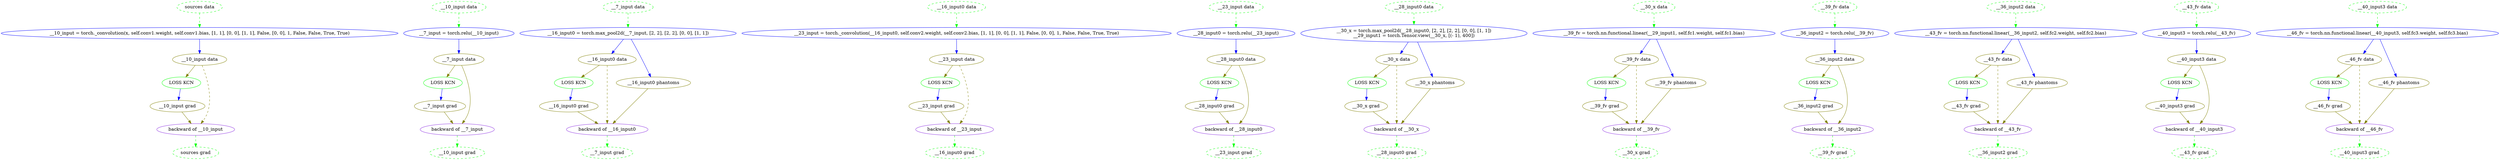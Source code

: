 // K_graph list : sequentialized fwd+bwd with Comp and Data nodes
digraph Simple_CNN_seq_K_graph {
	_0_fwd___10_input [label="__10_input = torch._convolution(x, self.conv1.weight, self.conv1.bias, [1, 1], [0, 0], [1, 1], False, [0, 0], 1, False, False, True, True)" color=blue tooltip="Time : 0.22257066766421
Mem overhead : 0.0B"]
	_0_fwd_loss [label="LOSS KCN" color=green]
	_0_bwd___10_input [label="backward of __10_input" color=blueviolet tooltip="Time : 0.3044586777687073
Mem overhead : 2.5KiB"]
	"_0___10_input data" [label="__10_input data" color=olive tooltip="Mem 18.5KiB"]
	"_0___10_input grad" [label="__10_input grad" color=olive tooltip="Mem 18.5KiB"]
	"_0___10_input data" -> _0_fwd_loss [color=olive]
	"_0___10_input grad" -> _0_bwd___10_input [color=olive]
	"_0___10_input data" -> _0_bwd___10_input [color=olive style=dashed]
	_0_fwd___10_input -> "_0___10_input data" [color=blue]
	_0_fwd_loss -> "_0___10_input grad" [color=blue]
	"_0_sources data" [label="sources data" color=green style=dashed]
	"_0_sources grad" [label="sources grad" color=green style=dashed]
	"_0_sources data" -> _0_fwd___10_input [color=green style=dashed]
	_0_bwd___10_input -> "_0_sources grad" [color=green style=dashed]
	_1_fwd___7_input [label="__7_input = torch.relu(__10_input)" color=blue tooltip="Time : 0.08364800115426381
Mem overhead : 0.0B"]
	_1_fwd_loss [label="LOSS KCN" color=green]
	_1_bwd___7_input [label="backward of __7_input" color=blueviolet tooltip="Time : 0.23619199792544046
Mem overhead : 0.0B"]
	"_1___7_input data" [label="__7_input data" color=olive tooltip="Mem 18.5KiB"]
	"_1___7_input grad" [label="__7_input grad" color=olive tooltip="Mem 18.5KiB"]
	"_1___7_input data" -> _1_fwd_loss [color=olive]
	"_1___7_input data" -> _1_bwd___7_input [color=olive]
	"_1___7_input grad" -> _1_bwd___7_input [color=olive]
	_1_fwd___7_input -> "_1___7_input data" [color=blue]
	_1_fwd_loss -> "_1___7_input grad" [color=blue]
	"_1___10_input data" [label="__10_input data" color=green style=dashed]
	"_1___10_input grad" [label="__10_input grad" color=green style=dashed]
	"_1___10_input data" -> _1_fwd___7_input [color=green style=dashed]
	_1_bwd___7_input -> "_1___10_input grad" [color=green style=dashed]
	_2_fwd___16_input0 [label="__16_input0 = torch.max_pool2d(__7_input, [2, 2], [2, 2], [0, 0], [1, 1])" color=blue tooltip="Time : 0.1232106660803159
Mem overhead : 0.0B"]
	_2_fwd_loss [label="LOSS KCN" color=green]
	_2_bwd___16_input0 [label="backward of __16_input0" color=blueviolet tooltip="Time : 0.2413226713736852
Mem overhead : 9.5KiB"]
	"_2___16_input0 data" [label="__16_input0 data" color=olive tooltip="Mem 5.0KiB"]
	"_2___16_input0 grad" [label="__16_input0 grad" color=olive tooltip="Mem 5.0KiB"]
	"_2___16_input0 phantoms" [label="__16_input0 phantoms" color=olive tooltip="Mem 9.5KiB"]
	"_2___16_input0 data" -> _2_fwd_loss [color=olive]
	"_2___16_input0 phantoms" -> _2_bwd___16_input0 [color=olive]
	"_2___16_input0 grad" -> _2_bwd___16_input0 [color=olive]
	"_2___16_input0 data" -> _2_bwd___16_input0 [color=olive style=dashed]
	_2_fwd___16_input0 -> "_2___16_input0 data" [color=blue]
	_2_fwd_loss -> "_2___16_input0 grad" [color=blue]
	_2_fwd___16_input0 -> "_2___16_input0 phantoms" [color=blue]
	"_2___7_input data" [label="__7_input data" color=green style=dashed]
	"_2___7_input grad" [label="__7_input grad" color=green style=dashed]
	"_2___7_input data" -> _2_fwd___16_input0 [color=green style=dashed]
	_2_bwd___16_input0 -> "_2___7_input grad" [color=green style=dashed]
	_3_fwd___23_input [label="__23_input = torch._convolution(__16_input0, self.conv2.weight, self.conv2.bias, [1, 1], [0, 0], [1, 1], False, [0, 0], 1, False, False, True, True)" color=blue tooltip="Time : 0.2911680042743683
Mem overhead : 0.0B"]
	_3_fwd_loss [label="LOSS KCN" color=green]
	_3_bwd___23_input [label="backward of __23_input" color=blueviolet tooltip="Time : 0.4389546712239583
Mem overhead : 10.0KiB"]
	"_3___23_input data" [label="__23_input data" color=olive tooltip="Mem 6.5KiB"]
	"_3___23_input grad" [label="__23_input grad" color=olive tooltip="Mem 6.5KiB"]
	"_3___23_input data" -> _3_fwd_loss [color=olive]
	"_3___23_input grad" -> _3_bwd___23_input [color=olive]
	"_3___23_input data" -> _3_bwd___23_input [color=olive style=dashed]
	_3_fwd___23_input -> "_3___23_input data" [color=blue]
	_3_fwd_loss -> "_3___23_input grad" [color=blue]
	"_3___16_input0 data" [label="__16_input0 data" color=green style=dashed]
	"_3___16_input0 grad" [label="__16_input0 grad" color=green style=dashed]
	"_3___16_input0 data" -> _3_fwd___23_input [color=green style=dashed]
	_3_bwd___23_input -> "_3___16_input0 grad" [color=green style=dashed]
	_4_fwd___28_input0 [label="__28_input0 = torch.relu(__23_input)" color=blue tooltip="Time : 0.08772266656160355
Mem overhead : 0.0B"]
	_4_fwd_loss [label="LOSS KCN" color=green]
	_4_bwd___28_input0 [label="backward of __28_input0" color=blueviolet tooltip="Time : 0.19491200149059296
Mem overhead : 0.0B"]
	"_4___28_input0 data" [label="__28_input0 data" color=olive tooltip="Mem 6.5KiB"]
	"_4___28_input0 grad" [label="__28_input0 grad" color=olive tooltip="Mem 6.5KiB"]
	"_4___28_input0 data" -> _4_fwd_loss [color=olive]
	"_4___28_input0 data" -> _4_bwd___28_input0 [color=olive]
	"_4___28_input0 grad" -> _4_bwd___28_input0 [color=olive]
	_4_fwd___28_input0 -> "_4___28_input0 data" [color=blue]
	_4_fwd_loss -> "_4___28_input0 grad" [color=blue]
	"_4___23_input data" [label="__23_input data" color=green style=dashed]
	"_4___23_input grad" [label="__23_input grad" color=green style=dashed]
	"_4___23_input data" -> _4_fwd___28_input0 [color=green style=dashed]
	_4_bwd___28_input0 -> "_4___23_input grad" [color=green style=dashed]
	_5_fwd___30_x [label="__30_x = torch.max_pool2d(__28_input0, [2, 2], [2, 2], [0, 0], [1, 1])
__29_input1 = torch.Tensor.view(__30_x, [(- 1), 400])" color=blue tooltip="Time : 0.17785599827766418
Mem overhead : 0.0B"]
	_5_fwd_loss [label="LOSS KCN" color=green]
	_5_bwd___30_x [label="backward of __30_x" color=blueviolet tooltip="Time : 0.21436800062656403
Mem overhead : 3.5KiB"]
	"_5___30_x data" [label="__30_x data" color=olive tooltip="Mem 2.0KiB"]
	"_5___30_x grad" [label="__30_x grad" color=olive tooltip="Mem 2.0KiB"]
	"_5___30_x phantoms" [label="__30_x phantoms" color=olive tooltip="Mem 3.5KiB"]
	"_5___30_x data" -> _5_fwd_loss [color=olive]
	"_5___30_x phantoms" -> _5_bwd___30_x [color=olive]
	"_5___30_x grad" -> _5_bwd___30_x [color=olive]
	"_5___30_x data" -> _5_bwd___30_x [color=olive style=dashed]
	_5_fwd___30_x -> "_5___30_x data" [color=blue]
	_5_fwd_loss -> "_5___30_x grad" [color=blue]
	_5_fwd___30_x -> "_5___30_x phantoms" [color=blue]
	"_5___28_input0 data" [label="__28_input0 data" color=green style=dashed]
	"_5___28_input0 grad" [label="__28_input0 grad" color=green style=dashed]
	"_5___28_input0 data" -> _5_fwd___30_x [color=green style=dashed]
	_5_bwd___30_x -> "_5___28_input0 grad" [color=green style=dashed]
	_6_fwd___39_fv [label="__39_fv = torch.nn.functional.linear(__29_input1, self.fc1.weight, self.fc1.bias)" color=blue tooltip="Time : 0.13619200388590494
Mem overhead : 1.0MiB"]
	_6_fwd_loss [label="LOSS KCN" color=green]
	_6_bwd___39_fv [label="backward of __39_fv" color=blueviolet tooltip="Time : 0.5150719980398814
Mem overhead : 188.0KiB"]
	"_6___39_fv data" [label="__39_fv data" color=olive tooltip="Mem 512.0B"]
	"_6___39_fv grad" [label="__39_fv grad" color=olive tooltip="Mem 512.0B"]
	"_6___39_fv phantoms" [label="__39_fv phantoms" color=olive tooltip="Mem 0.0B"]
	"_6___39_fv data" -> _6_fwd_loss [color=olive]
	"_6___39_fv phantoms" -> _6_bwd___39_fv [color=olive]
	"_6___39_fv grad" -> _6_bwd___39_fv [color=olive]
	"_6___39_fv data" -> _6_bwd___39_fv [color=olive style=dashed]
	_6_fwd___39_fv -> "_6___39_fv data" [color=blue]
	_6_fwd_loss -> "_6___39_fv grad" [color=blue]
	_6_fwd___39_fv -> "_6___39_fv phantoms" [color=blue]
	"_6___30_x data" [label="__30_x data" color=green style=dashed]
	"_6___30_x grad" [label="__30_x grad" color=green style=dashed]
	"_6___30_x data" -> _6_fwd___39_fv [color=green style=dashed]
	_6_bwd___39_fv -> "_6___30_x grad" [color=green style=dashed]
	_7_fwd___36_input2 [label="__36_input2 = torch.relu(__39_fv)" color=blue tooltip="Time : 0.07918933530648549
Mem overhead : 0.0B"]
	_7_fwd_loss [label="LOSS KCN" color=green]
	_7_bwd___36_input2 [label="backward of __36_input2" color=blueviolet tooltip="Time : 0.20344533026218414
Mem overhead : 0.0B"]
	"_7___36_input2 data" [label="__36_input2 data" color=olive tooltip="Mem 512.0B"]
	"_7___36_input2 grad" [label="__36_input2 grad" color=olive tooltip="Mem 512.0B"]
	"_7___36_input2 data" -> _7_fwd_loss [color=olive]
	"_7___36_input2 data" -> _7_bwd___36_input2 [color=olive]
	"_7___36_input2 grad" -> _7_bwd___36_input2 [color=olive]
	_7_fwd___36_input2 -> "_7___36_input2 data" [color=blue]
	_7_fwd_loss -> "_7___36_input2 grad" [color=blue]
	"_7___39_fv data" [label="__39_fv data" color=green style=dashed]
	"_7___39_fv grad" [label="__39_fv grad" color=green style=dashed]
	"_7___39_fv data" -> _7_fwd___36_input2 [color=green style=dashed]
	_7_bwd___36_input2 -> "_7___39_fv grad" [color=green style=dashed]
	_8_fwd___43_fv [label="__43_fv = torch.nn.functional.linear(__36_input2, self.fc2.weight, self.fc2.bias)" color=blue tooltip="Time : 0.12664533406496048
Mem overhead : 1.0MiB"]
	_8_fwd_loss [label="LOSS KCN" color=green]
	_8_bwd___43_fv [label="backward of __43_fv" color=blueviolet tooltip="Time : 0.44545066356658936
Mem overhead : 40.0KiB"]
	"_8___43_fv data" [label="__43_fv data" color=olive tooltip="Mem 512.0B"]
	"_8___43_fv grad" [label="__43_fv grad" color=olive tooltip="Mem 512.0B"]
	"_8___43_fv phantoms" [label="__43_fv phantoms" color=olive tooltip="Mem 0.0B"]
	"_8___43_fv data" -> _8_fwd_loss [color=olive]
	"_8___43_fv phantoms" -> _8_bwd___43_fv [color=olive]
	"_8___43_fv grad" -> _8_bwd___43_fv [color=olive]
	"_8___43_fv data" -> _8_bwd___43_fv [color=olive style=dashed]
	_8_fwd___43_fv -> "_8___43_fv data" [color=blue]
	_8_fwd_loss -> "_8___43_fv grad" [color=blue]
	_8_fwd___43_fv -> "_8___43_fv phantoms" [color=blue]
	"_8___36_input2 data" [label="__36_input2 data" color=green style=dashed]
	"_8___36_input2 grad" [label="__36_input2 grad" color=green style=dashed]
	"_8___36_input2 data" -> _8_fwd___43_fv [color=green style=dashed]
	_8_bwd___43_fv -> "_8___36_input2 grad" [color=green style=dashed]
	_9_fwd___40_input3 [label="__40_input3 = torch.relu(__43_fv)" color=blue tooltip="Time : 0.07749333480993907
Mem overhead : 0.0B"]
	_9_fwd_loss [label="LOSS KCN" color=green]
	_9_bwd___40_input3 [label="backward of __40_input3" color=blueviolet tooltip="Time : 0.201024000843366
Mem overhead : 0.0B"]
	"_9___40_input3 data" [label="__40_input3 data" color=olive tooltip="Mem 512.0B"]
	"_9___40_input3 grad" [label="__40_input3 grad" color=olive tooltip="Mem 512.0B"]
	"_9___40_input3 data" -> _9_fwd_loss [color=olive]
	"_9___40_input3 data" -> _9_bwd___40_input3 [color=olive]
	"_9___40_input3 grad" -> _9_bwd___40_input3 [color=olive]
	_9_fwd___40_input3 -> "_9___40_input3 data" [color=blue]
	_9_fwd_loss -> "_9___40_input3 grad" [color=blue]
	"_9___43_fv data" [label="__43_fv data" color=green style=dashed]
	"_9___43_fv grad" [label="__43_fv grad" color=green style=dashed]
	"_9___43_fv data" -> _9_fwd___40_input3 [color=green style=dashed]
	_9_bwd___40_input3 -> "_9___43_fv grad" [color=green style=dashed]
	_10_fwd___46_fv [label="__46_fv = torch.nn.functional.linear(__40_input3, self.fc3.weight, self.fc3.bias)" color=blue tooltip="Time : 0.13208532830079397
Mem overhead : 1.0MiB"]
	_10_fwd_loss [label="LOSS KCN" color=green]
	_10_bwd___46_fv [label="backward of __46_fv" color=blueviolet tooltip="Time : 0.37478400270144147
Mem overhead : 4.0KiB"]
	"_10___46_fv data" [label="__46_fv data" color=olive tooltip="Mem 512.0B"]
	"_10___46_fv grad" [label="__46_fv grad" color=olive tooltip="Mem 512.0B"]
	"_10___46_fv phantoms" [label="__46_fv phantoms" color=olive tooltip="Mem 0.0B"]
	"_10___46_fv data" -> _10_fwd_loss [color=olive]
	"_10___46_fv phantoms" -> _10_bwd___46_fv [color=olive]
	"_10___46_fv grad" -> _10_bwd___46_fv [color=olive]
	"_10___46_fv data" -> _10_bwd___46_fv [color=olive style=dashed]
	_10_fwd___46_fv -> "_10___46_fv data" [color=blue]
	_10_fwd_loss -> "_10___46_fv grad" [color=blue]
	_10_fwd___46_fv -> "_10___46_fv phantoms" [color=blue]
	"_10___40_input3 data" [label="__40_input3 data" color=green style=dashed]
	"_10___40_input3 grad" [label="__40_input3 grad" color=green style=dashed]
	"_10___40_input3 data" -> _10_fwd___46_fv [color=green style=dashed]
	_10_bwd___46_fv -> "_10___40_input3 grad" [color=green style=dashed]
}
